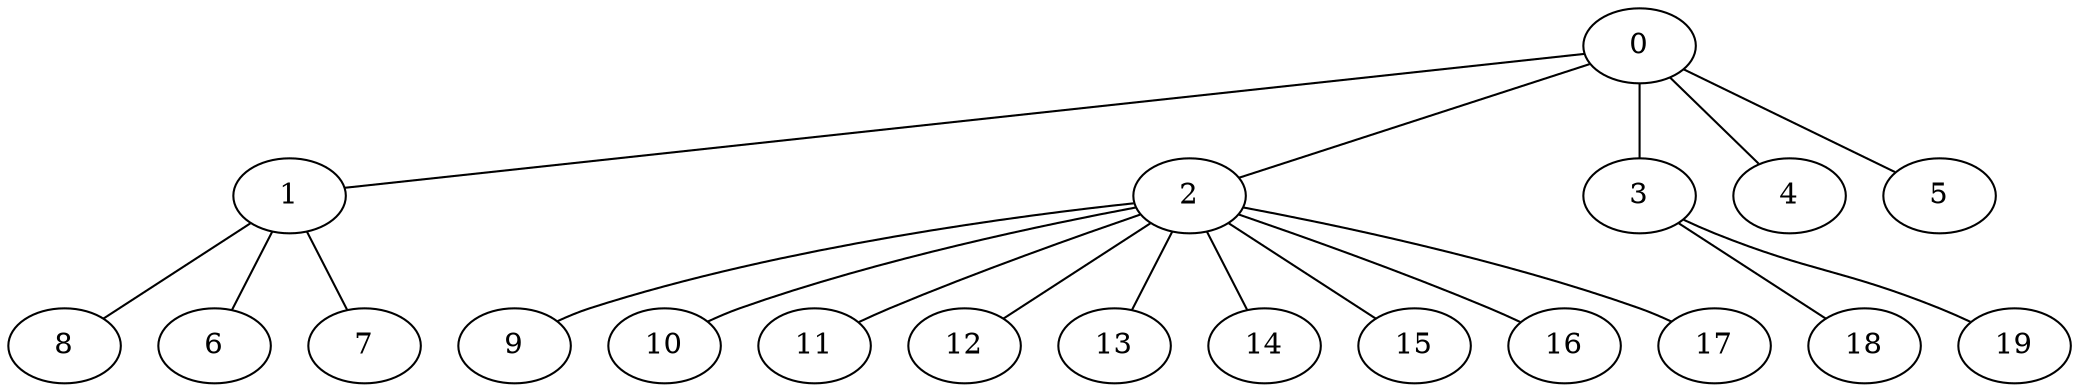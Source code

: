 
graph graphname {
    0 -- 1
0 -- 2
0 -- 3
0 -- 4
0 -- 5
1 -- 8
1 -- 6
1 -- 7
2 -- 9
2 -- 10
2 -- 11
2 -- 12
2 -- 13
2 -- 14
2 -- 15
2 -- 16
2 -- 17
3 -- 18
3 -- 19

}
